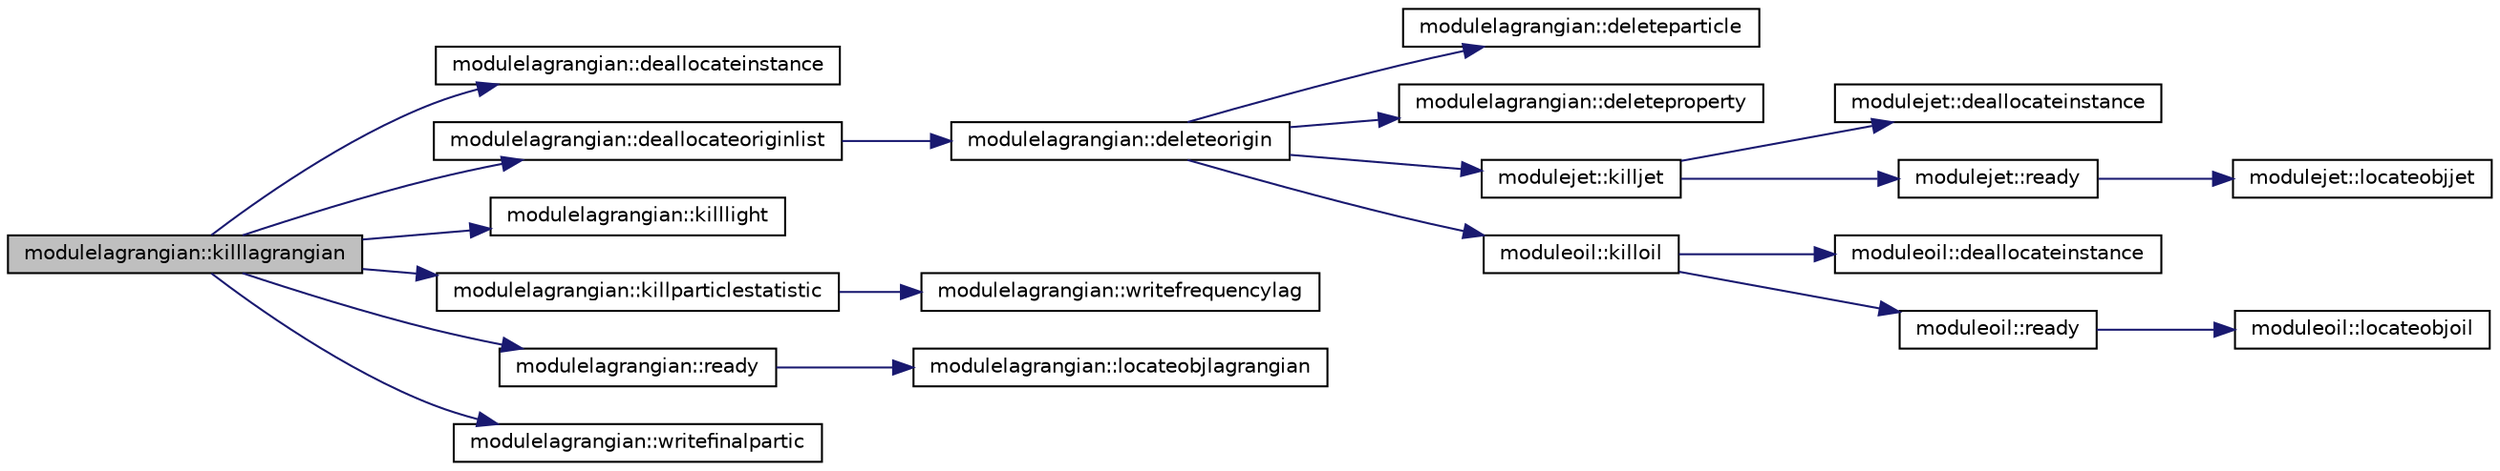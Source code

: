 digraph "modulelagrangian::killlagrangian"
{
 // LATEX_PDF_SIZE
  edge [fontname="Helvetica",fontsize="10",labelfontname="Helvetica",labelfontsize="10"];
  node [fontname="Helvetica",fontsize="10",shape=record];
  rankdir="LR";
  Node1 [label="modulelagrangian::killlagrangian",height=0.2,width=0.4,color="black", fillcolor="grey75", style="filled", fontcolor="black",tooltip=" "];
  Node1 -> Node2 [color="midnightblue",fontsize="10",style="solid",fontname="Helvetica"];
  Node2 [label="modulelagrangian::deallocateinstance",height=0.2,width=0.4,color="black", fillcolor="white", style="filled",URL="$namespacemodulelagrangian.html#a43ea933b1bd63328af5b5fde1d41787a",tooltip=" "];
  Node1 -> Node3 [color="midnightblue",fontsize="10",style="solid",fontname="Helvetica"];
  Node3 [label="modulelagrangian::deallocateoriginlist",height=0.2,width=0.4,color="black", fillcolor="white", style="filled",URL="$namespacemodulelagrangian.html#a3f11dfb687cee81738d6fd8944750d72",tooltip=" "];
  Node3 -> Node4 [color="midnightblue",fontsize="10",style="solid",fontname="Helvetica"];
  Node4 [label="modulelagrangian::deleteorigin",height=0.2,width=0.4,color="black", fillcolor="white", style="filled",URL="$namespacemodulelagrangian.html#a29d4dbfc02fe16a5c49ac6fac8d3e427",tooltip=" "];
  Node4 -> Node5 [color="midnightblue",fontsize="10",style="solid",fontname="Helvetica"];
  Node5 [label="modulelagrangian::deleteparticle",height=0.2,width=0.4,color="black", fillcolor="white", style="filled",URL="$namespacemodulelagrangian.html#a0acccf68f63b061b6ad6122ccbe76ac1",tooltip=" "];
  Node4 -> Node6 [color="midnightblue",fontsize="10",style="solid",fontname="Helvetica"];
  Node6 [label="modulelagrangian::deleteproperty",height=0.2,width=0.4,color="black", fillcolor="white", style="filled",URL="$namespacemodulelagrangian.html#abff255f913afc4b6a6e6434a97f541f9",tooltip=" "];
  Node4 -> Node7 [color="midnightblue",fontsize="10",style="solid",fontname="Helvetica"];
  Node7 [label="modulejet::killjet",height=0.2,width=0.4,color="black", fillcolor="white", style="filled",URL="$namespacemodulejet.html#a98749a91e325a4b4041aa46d5abfde4e",tooltip=" "];
  Node7 -> Node8 [color="midnightblue",fontsize="10",style="solid",fontname="Helvetica"];
  Node8 [label="modulejet::deallocateinstance",height=0.2,width=0.4,color="black", fillcolor="white", style="filled",URL="$namespacemodulejet.html#aed198ff7ee371124ec0afa1cd4cfe116",tooltip=" "];
  Node7 -> Node9 [color="midnightblue",fontsize="10",style="solid",fontname="Helvetica"];
  Node9 [label="modulejet::ready",height=0.2,width=0.4,color="black", fillcolor="white", style="filled",URL="$namespacemodulejet.html#a08cf17884b67eb6e393c3f7553f6398f",tooltip=" "];
  Node9 -> Node10 [color="midnightblue",fontsize="10",style="solid",fontname="Helvetica"];
  Node10 [label="modulejet::locateobjjet",height=0.2,width=0.4,color="black", fillcolor="white", style="filled",URL="$namespacemodulejet.html#a0b2668a76b18f69741deda8796740f8f",tooltip=" "];
  Node4 -> Node11 [color="midnightblue",fontsize="10",style="solid",fontname="Helvetica"];
  Node11 [label="moduleoil::killoil",height=0.2,width=0.4,color="black", fillcolor="white", style="filled",URL="$namespacemoduleoil.html#a3515505fcda962cedd51dd5986ff6777",tooltip=" "];
  Node11 -> Node12 [color="midnightblue",fontsize="10",style="solid",fontname="Helvetica"];
  Node12 [label="moduleoil::deallocateinstance",height=0.2,width=0.4,color="black", fillcolor="white", style="filled",URL="$namespacemoduleoil.html#ae94c3b6ecc29b85e8ccbddf231f67646",tooltip=" "];
  Node11 -> Node13 [color="midnightblue",fontsize="10",style="solid",fontname="Helvetica"];
  Node13 [label="moduleoil::ready",height=0.2,width=0.4,color="black", fillcolor="white", style="filled",URL="$namespacemoduleoil.html#a16763a360a31b49d4f67bbba295472a5",tooltip=" "];
  Node13 -> Node14 [color="midnightblue",fontsize="10",style="solid",fontname="Helvetica"];
  Node14 [label="moduleoil::locateobjoil",height=0.2,width=0.4,color="black", fillcolor="white", style="filled",URL="$namespacemoduleoil.html#aa0854458437dd99f9ef2103ed4f048b4",tooltip=" "];
  Node1 -> Node15 [color="midnightblue",fontsize="10",style="solid",fontname="Helvetica"];
  Node15 [label="modulelagrangian::killlight",height=0.2,width=0.4,color="black", fillcolor="white", style="filled",URL="$namespacemodulelagrangian.html#a2f00972bf015601fb8181bb28eb89850",tooltip=" "];
  Node1 -> Node16 [color="midnightblue",fontsize="10",style="solid",fontname="Helvetica"];
  Node16 [label="modulelagrangian::killparticlestatistic",height=0.2,width=0.4,color="black", fillcolor="white", style="filled",URL="$namespacemodulelagrangian.html#acabd7df16f5abd0459a4a8e198526f3d",tooltip=" "];
  Node16 -> Node17 [color="midnightblue",fontsize="10",style="solid",fontname="Helvetica"];
  Node17 [label="modulelagrangian::writefrequencylag",height=0.2,width=0.4,color="black", fillcolor="white", style="filled",URL="$namespacemodulelagrangian.html#a73f212ed028e8e36231a715754b12d20",tooltip=" "];
  Node1 -> Node18 [color="midnightblue",fontsize="10",style="solid",fontname="Helvetica"];
  Node18 [label="modulelagrangian::ready",height=0.2,width=0.4,color="black", fillcolor="white", style="filled",URL="$namespacemodulelagrangian.html#a4ddfbe58c1df4477f8d84db54b330823",tooltip=" "];
  Node18 -> Node19 [color="midnightblue",fontsize="10",style="solid",fontname="Helvetica"];
  Node19 [label="modulelagrangian::locateobjlagrangian",height=0.2,width=0.4,color="black", fillcolor="white", style="filled",URL="$namespacemodulelagrangian.html#a42e447276e6e4455d7699fb38f9d67f0",tooltip=" "];
  Node1 -> Node20 [color="midnightblue",fontsize="10",style="solid",fontname="Helvetica"];
  Node20 [label="modulelagrangian::writefinalpartic",height=0.2,width=0.4,color="black", fillcolor="white", style="filled",URL="$namespacemodulelagrangian.html#a5d2088faec6c07d9907d57eacfc167ae",tooltip=" "];
}
